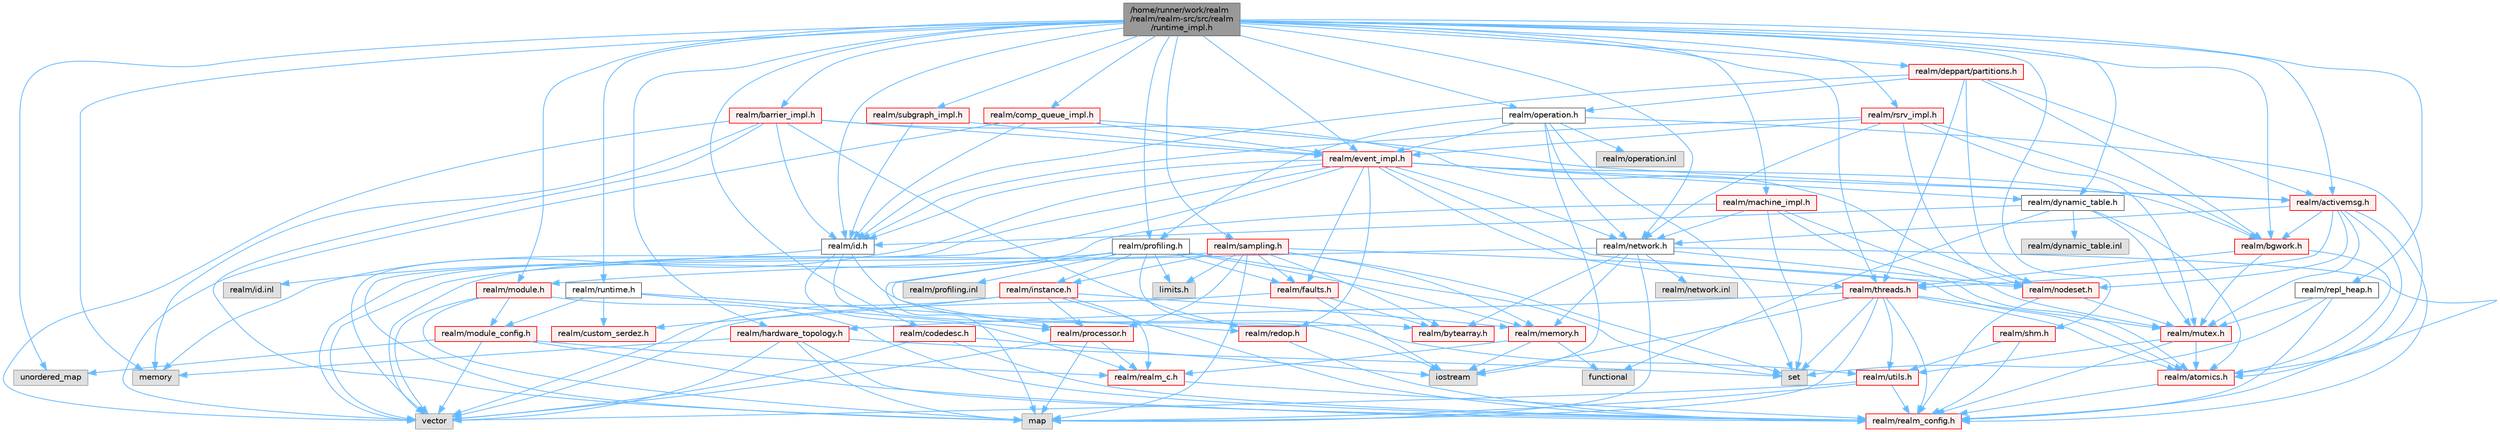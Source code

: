 digraph "/home/runner/work/realm/realm/realm-src/src/realm/runtime_impl.h"
{
 // LATEX_PDF_SIZE
  bgcolor="transparent";
  edge [fontname=Helvetica,fontsize=10,labelfontname=Helvetica,labelfontsize=10];
  node [fontname=Helvetica,fontsize=10,shape=box,height=0.2,width=0.4];
  Node1 [id="Node000001",label="/home/runner/work/realm\l/realm/realm-src/src/realm\l/runtime_impl.h",height=0.2,width=0.4,color="gray40", fillcolor="grey60", style="filled", fontcolor="black",tooltip=" "];
  Node1 -> Node2 [id="edge1_Node000001_Node000002",color="steelblue1",style="solid",tooltip=" "];
  Node2 [id="Node000002",label="realm/runtime.h",height=0.2,width=0.4,color="grey40", fillcolor="white", style="filled",URL="$runtime_8h.html",tooltip=" "];
  Node2 -> Node3 [id="edge2_Node000002_Node000003",color="steelblue1",style="solid",tooltip=" "];
  Node3 [id="Node000003",label="realm/processor.h",height=0.2,width=0.4,color="red", fillcolor="#FFF0F0", style="filled",URL="$processor_8h.html",tooltip=" "];
  Node3 -> Node4 [id="edge3_Node000003_Node000004",color="steelblue1",style="solid",tooltip=" "];
  Node4 [id="Node000004",label="realm/realm_c.h",height=0.2,width=0.4,color="red", fillcolor="#FFF0F0", style="filled",URL="$realm__c_8h.html",tooltip=" "];
  Node4 -> Node5 [id="edge4_Node000004_Node000005",color="steelblue1",style="solid",tooltip=" "];
  Node5 [id="Node000005",label="realm/realm_config.h",height=0.2,width=0.4,color="red", fillcolor="#FFF0F0", style="filled",URL="$realm__config_8h.html",tooltip=" "];
  Node3 -> Node14 [id="edge5_Node000003_Node000014",color="steelblue1",style="solid",tooltip=" "];
  Node14 [id="Node000014",label="vector",height=0.2,width=0.4,color="grey60", fillcolor="#E0E0E0", style="filled",tooltip=" "];
  Node3 -> Node15 [id="edge6_Node000003_Node000015",color="steelblue1",style="solid",tooltip=" "];
  Node15 [id="Node000015",label="map",height=0.2,width=0.4,color="grey60", fillcolor="#E0E0E0", style="filled",tooltip=" "];
  Node2 -> Node26 [id="edge7_Node000002_Node000026",color="steelblue1",style="solid",tooltip=" "];
  Node26 [id="Node000026",label="realm/redop.h",height=0.2,width=0.4,color="red", fillcolor="#FFF0F0", style="filled",URL="$redop_8h.html",tooltip=" "];
  Node26 -> Node5 [id="edge8_Node000026_Node000005",color="steelblue1",style="solid",tooltip=" "];
  Node2 -> Node29 [id="edge9_Node000002_Node000029",color="steelblue1",style="solid",tooltip=" "];
  Node29 [id="Node000029",label="realm/custom_serdez.h",height=0.2,width=0.4,color="red", fillcolor="#FFF0F0", style="filled",URL="$custom__serdez_8h.html",tooltip=" "];
  Node2 -> Node38 [id="edge10_Node000002_Node000038",color="steelblue1",style="solid",tooltip=" "];
  Node38 [id="Node000038",label="realm/module_config.h",height=0.2,width=0.4,color="red", fillcolor="#FFF0F0", style="filled",URL="$module__config_8h.html",tooltip=" "];
  Node38 -> Node5 [id="edge11_Node000038_Node000005",color="steelblue1",style="solid",tooltip=" "];
  Node38 -> Node4 [id="edge12_Node000038_Node000004",color="steelblue1",style="solid",tooltip=" "];
  Node38 -> Node39 [id="edge13_Node000038_Node000039",color="steelblue1",style="solid",tooltip=" "];
  Node39 [id="Node000039",label="unordered_map",height=0.2,width=0.4,color="grey60", fillcolor="#E0E0E0", style="filled",tooltip=" "];
  Node38 -> Node14 [id="edge14_Node000038_Node000014",color="steelblue1",style="solid",tooltip=" "];
  Node1 -> Node41 [id="edge15_Node000001_Node000041",color="steelblue1",style="solid",tooltip=" "];
  Node41 [id="Node000041",label="realm/id.h",height=0.2,width=0.4,color="grey40", fillcolor="white", style="filled",URL="$id_8h.html",tooltip=" "];
  Node41 -> Node4 [id="edge16_Node000041_Node000004",color="steelblue1",style="solid",tooltip=" "];
  Node41 -> Node11 [id="edge17_Node000041_Node000011",color="steelblue1",style="solid",tooltip=" "];
  Node11 [id="Node000011",label="realm/utils.h",height=0.2,width=0.4,color="red", fillcolor="#FFF0F0", style="filled",URL="$utils_8h.html",tooltip=" "];
  Node11 -> Node5 [id="edge18_Node000011_Node000005",color="steelblue1",style="solid",tooltip=" "];
  Node11 -> Node14 [id="edge19_Node000011_Node000014",color="steelblue1",style="solid",tooltip=" "];
  Node11 -> Node15 [id="edge20_Node000011_Node000015",color="steelblue1",style="solid",tooltip=" "];
  Node41 -> Node21 [id="edge21_Node000041_Node000021",color="steelblue1",style="solid",tooltip=" "];
  Node21 [id="Node000021",label="iostream",height=0.2,width=0.4,color="grey60", fillcolor="#E0E0E0", style="filled",tooltip=" "];
  Node41 -> Node42 [id="edge22_Node000041_Node000042",color="steelblue1",style="solid",tooltip=" "];
  Node42 [id="Node000042",label="realm/id.inl",height=0.2,width=0.4,color="grey60", fillcolor="#E0E0E0", style="filled",tooltip=" "];
  Node1 -> Node43 [id="edge23_Node000001_Node000043",color="steelblue1",style="solid",tooltip=" "];
  Node43 [id="Node000043",label="realm/network.h",height=0.2,width=0.4,color="grey40", fillcolor="white", style="filled",URL="$network_8h.html",tooltip=" "];
  Node43 -> Node5 [id="edge24_Node000043_Node000005",color="steelblue1",style="solid",tooltip=" "];
  Node43 -> Node44 [id="edge25_Node000043_Node000044",color="steelblue1",style="solid",tooltip=" "];
  Node44 [id="Node000044",label="realm/module.h",height=0.2,width=0.4,color="red", fillcolor="#FFF0F0", style="filled",URL="$module_8h.html",tooltip=" "];
  Node44 -> Node5 [id="edge26_Node000044_Node000005",color="steelblue1",style="solid",tooltip=" "];
  Node44 -> Node38 [id="edge27_Node000044_Node000038",color="steelblue1",style="solid",tooltip=" "];
  Node44 -> Node14 [id="edge28_Node000044_Node000014",color="steelblue1",style="solid",tooltip=" "];
  Node44 -> Node15 [id="edge29_Node000044_Node000015",color="steelblue1",style="solid",tooltip=" "];
  Node43 -> Node45 [id="edge30_Node000043_Node000045",color="steelblue1",style="solid",tooltip=" "];
  Node45 [id="Node000045",label="realm/nodeset.h",height=0.2,width=0.4,color="red", fillcolor="#FFF0F0", style="filled",URL="$nodeset_8h.html",tooltip=" "];
  Node45 -> Node5 [id="edge31_Node000045_Node000005",color="steelblue1",style="solid",tooltip=" "];
  Node45 -> Node46 [id="edge32_Node000045_Node000046",color="steelblue1",style="solid",tooltip=" "];
  Node46 [id="Node000046",label="realm/mutex.h",height=0.2,width=0.4,color="red", fillcolor="#FFF0F0", style="filled",URL="$mutex_8h.html",tooltip=" "];
  Node46 -> Node5 [id="edge33_Node000046_Node000005",color="steelblue1",style="solid",tooltip=" "];
  Node46 -> Node11 [id="edge34_Node000046_Node000011",color="steelblue1",style="solid",tooltip=" "];
  Node46 -> Node47 [id="edge35_Node000046_Node000047",color="steelblue1",style="solid",tooltip=" "];
  Node47 [id="Node000047",label="realm/atomics.h",height=0.2,width=0.4,color="red", fillcolor="#FFF0F0", style="filled",URL="$atomics_8h.html",tooltip=" "];
  Node47 -> Node5 [id="edge36_Node000047_Node000005",color="steelblue1",style="solid",tooltip=" "];
  Node43 -> Node20 [id="edge37_Node000043_Node000020",color="steelblue1",style="solid",tooltip=" "];
  Node20 [id="Node000020",label="realm/memory.h",height=0.2,width=0.4,color="red", fillcolor="#FFF0F0", style="filled",URL="$memory_8h.html",tooltip=" "];
  Node20 -> Node4 [id="edge38_Node000020_Node000004",color="steelblue1",style="solid",tooltip=" "];
  Node20 -> Node21 [id="edge39_Node000020_Node000021",color="steelblue1",style="solid",tooltip=" "];
  Node20 -> Node22 [id="edge40_Node000020_Node000022",color="steelblue1",style="solid",tooltip=" "];
  Node22 [id="Node000022",label="functional",height=0.2,width=0.4,color="grey60", fillcolor="#E0E0E0", style="filled",tooltip=" "];
  Node43 -> Node31 [id="edge41_Node000043_Node000031",color="steelblue1",style="solid",tooltip=" "];
  Node31 [id="Node000031",label="realm/bytearray.h",height=0.2,width=0.4,color="red", fillcolor="#FFF0F0", style="filled",URL="$bytearray_8h.html",tooltip=" "];
  Node43 -> Node15 [id="edge42_Node000043_Node000015",color="steelblue1",style="solid",tooltip=" "];
  Node43 -> Node53 [id="edge43_Node000043_Node000053",color="steelblue1",style="solid",tooltip=" "];
  Node53 [id="Node000053",label="realm/network.inl",height=0.2,width=0.4,color="grey60", fillcolor="#E0E0E0", style="filled",tooltip=" "];
  Node1 -> Node54 [id="edge44_Node000001_Node000054",color="steelblue1",style="solid",tooltip=" "];
  Node54 [id="Node000054",label="realm/operation.h",height=0.2,width=0.4,color="grey40", fillcolor="white", style="filled",URL="$operation_8h.html",tooltip=" "];
  Node54 -> Node55 [id="edge45_Node000054_Node000055",color="steelblue1",style="solid",tooltip=" "];
  Node55 [id="Node000055",label="realm/profiling.h",height=0.2,width=0.4,color="grey40", fillcolor="white", style="filled",URL="$profiling_8h.html",tooltip=" "];
  Node55 -> Node56 [id="edge46_Node000055_Node000056",color="steelblue1",style="solid",tooltip=" "];
  Node56 [id="Node000056",label="limits.h",height=0.2,width=0.4,color="grey60", fillcolor="#E0E0E0", style="filled",tooltip=" "];
  Node55 -> Node14 [id="edge47_Node000055_Node000014",color="steelblue1",style="solid",tooltip=" "];
  Node55 -> Node23 [id="edge48_Node000055_Node000023",color="steelblue1",style="solid",tooltip=" "];
  Node23 [id="Node000023",label="set",height=0.2,width=0.4,color="grey60", fillcolor="#E0E0E0", style="filled",tooltip=" "];
  Node55 -> Node15 [id="edge49_Node000055_Node000015",color="steelblue1",style="solid",tooltip=" "];
  Node55 -> Node31 [id="edge50_Node000055_Node000031",color="steelblue1",style="solid",tooltip=" "];
  Node55 -> Node3 [id="edge51_Node000055_Node000003",color="steelblue1",style="solid",tooltip=" "];
  Node55 -> Node20 [id="edge52_Node000055_Node000020",color="steelblue1",style="solid",tooltip=" "];
  Node55 -> Node57 [id="edge53_Node000055_Node000057",color="steelblue1",style="solid",tooltip=" "];
  Node57 [id="Node000057",label="realm/instance.h",height=0.2,width=0.4,color="red", fillcolor="#FFF0F0", style="filled",URL="$instance_8h.html",tooltip=" "];
  Node57 -> Node5 [id="edge54_Node000057_Node000005",color="steelblue1",style="solid",tooltip=" "];
  Node57 -> Node4 [id="edge55_Node000057_Node000004",color="steelblue1",style="solid",tooltip=" "];
  Node57 -> Node20 [id="edge56_Node000057_Node000020",color="steelblue1",style="solid",tooltip=" "];
  Node57 -> Node3 [id="edge57_Node000057_Node000003",color="steelblue1",style="solid",tooltip=" "];
  Node57 -> Node29 [id="edge58_Node000057_Node000029",color="steelblue1",style="solid",tooltip=" "];
  Node57 -> Node14 [id="edge59_Node000057_Node000014",color="steelblue1",style="solid",tooltip=" "];
  Node55 -> Node61 [id="edge60_Node000055_Node000061",color="steelblue1",style="solid",tooltip=" "];
  Node61 [id="Node000061",label="realm/faults.h",height=0.2,width=0.4,color="red", fillcolor="#FFF0F0", style="filled",URL="$faults_8h.html",tooltip=" "];
  Node61 -> Node31 [id="edge61_Node000061_Node000031",color="steelblue1",style="solid",tooltip=" "];
  Node61 -> Node14 [id="edge62_Node000061_Node000014",color="steelblue1",style="solid",tooltip=" "];
  Node61 -> Node21 [id="edge63_Node000061_Node000021",color="steelblue1",style="solid",tooltip=" "];
  Node55 -> Node62 [id="edge64_Node000055_Node000062",color="steelblue1",style="solid",tooltip=" "];
  Node62 [id="Node000062",label="realm/profiling.inl",height=0.2,width=0.4,color="grey60", fillcolor="#E0E0E0", style="filled",tooltip=" "];
  Node54 -> Node63 [id="edge65_Node000054_Node000063",color="steelblue1",style="solid",tooltip=" "];
  Node63 [id="Node000063",label="realm/event_impl.h",height=0.2,width=0.4,color="red", fillcolor="#FFF0F0", style="filled",URL="$event__impl_8h.html",tooltip=" "];
  Node63 -> Node41 [id="edge66_Node000063_Node000041",color="steelblue1",style="solid",tooltip=" "];
  Node63 -> Node45 [id="edge67_Node000063_Node000045",color="steelblue1",style="solid",tooltip=" "];
  Node63 -> Node61 [id="edge68_Node000063_Node000061",color="steelblue1",style="solid",tooltip=" "];
  Node63 -> Node43 [id="edge69_Node000063_Node000043",color="steelblue1",style="solid",tooltip=" "];
  Node63 -> Node64 [id="edge70_Node000063_Node000064",color="steelblue1",style="solid",tooltip=" "];
  Node64 [id="Node000064",label="realm/activemsg.h",height=0.2,width=0.4,color="red", fillcolor="#FFF0F0", style="filled",URL="$activemsg_8h.html",tooltip=" "];
  Node64 -> Node5 [id="edge71_Node000064_Node000005",color="steelblue1",style="solid",tooltip=" "];
  Node64 -> Node46 [id="edge72_Node000064_Node000046",color="steelblue1",style="solid",tooltip=" "];
  Node64 -> Node45 [id="edge73_Node000064_Node000045",color="steelblue1",style="solid",tooltip=" "];
  Node64 -> Node43 [id="edge74_Node000064_Node000043",color="steelblue1",style="solid",tooltip=" "];
  Node64 -> Node47 [id="edge75_Node000064_Node000047",color="steelblue1",style="solid",tooltip=" "];
  Node64 -> Node67 [id="edge76_Node000064_Node000067",color="steelblue1",style="solid",tooltip=" "];
  Node67 [id="Node000067",label="realm/threads.h",height=0.2,width=0.4,color="red", fillcolor="#FFF0F0", style="filled",URL="$threads_8h.html",tooltip=" "];
  Node67 -> Node5 [id="edge77_Node000067_Node000005",color="steelblue1",style="solid",tooltip=" "];
  Node67 -> Node46 [id="edge78_Node000067_Node000046",color="steelblue1",style="solid",tooltip=" "];
  Node67 -> Node47 [id="edge79_Node000067_Node000047",color="steelblue1",style="solid",tooltip=" "];
  Node67 -> Node11 [id="edge80_Node000067_Node000011",color="steelblue1",style="solid",tooltip=" "];
  Node67 -> Node68 [id="edge81_Node000067_Node000068",color="steelblue1",style="solid",tooltip=" "];
  Node68 [id="Node000068",label="realm/hardware_topology.h",height=0.2,width=0.4,color="red", fillcolor="#FFF0F0", style="filled",URL="$hardware__topology_8h.html",tooltip=" "];
  Node68 -> Node5 [id="edge82_Node000068_Node000005",color="steelblue1",style="solid",tooltip=" "];
  Node68 -> Node69 [id="edge83_Node000068_Node000069",color="steelblue1",style="solid",tooltip=" "];
  Node69 [id="Node000069",label="memory",height=0.2,width=0.4,color="grey60", fillcolor="#E0E0E0", style="filled",tooltip=" "];
  Node68 -> Node23 [id="edge84_Node000068_Node000023",color="steelblue1",style="solid",tooltip=" "];
  Node68 -> Node15 [id="edge85_Node000068_Node000015",color="steelblue1",style="solid",tooltip=" "];
  Node68 -> Node14 [id="edge86_Node000068_Node000014",color="steelblue1",style="solid",tooltip=" "];
  Node67 -> Node23 [id="edge87_Node000067_Node000023",color="steelblue1",style="solid",tooltip=" "];
  Node67 -> Node15 [id="edge88_Node000067_Node000015",color="steelblue1",style="solid",tooltip=" "];
  Node67 -> Node21 [id="edge89_Node000067_Node000021",color="steelblue1",style="solid",tooltip=" "];
  Node64 -> Node72 [id="edge90_Node000064_Node000072",color="steelblue1",style="solid",tooltip=" "];
  Node72 [id="Node000072",label="realm/bgwork.h",height=0.2,width=0.4,color="red", fillcolor="#FFF0F0", style="filled",URL="$bgwork_8h.html",tooltip=" "];
  Node72 -> Node47 [id="edge91_Node000072_Node000047",color="steelblue1",style="solid",tooltip=" "];
  Node72 -> Node67 [id="edge92_Node000072_Node000067",color="steelblue1",style="solid",tooltip=" "];
  Node72 -> Node46 [id="edge93_Node000072_Node000046",color="steelblue1",style="solid",tooltip=" "];
  Node63 -> Node67 [id="edge94_Node000063_Node000067",color="steelblue1",style="solid",tooltip=" "];
  Node63 -> Node26 [id="edge95_Node000063_Node000026",color="steelblue1",style="solid",tooltip=" "];
  Node63 -> Node72 [id="edge96_Node000063_Node000072",color="steelblue1",style="solid",tooltip=" "];
  Node63 -> Node85 [id="edge97_Node000063_Node000085",color="steelblue1",style="solid",tooltip=" "];
  Node85 [id="Node000085",label="realm/dynamic_table.h",height=0.2,width=0.4,color="grey40", fillcolor="white", style="filled",URL="$dynamic__table_8h.html",tooltip=" "];
  Node85 -> Node47 [id="edge98_Node000085_Node000047",color="steelblue1",style="solid",tooltip=" "];
  Node85 -> Node41 [id="edge99_Node000085_Node000041",color="steelblue1",style="solid",tooltip=" "];
  Node85 -> Node46 [id="edge100_Node000085_Node000046",color="steelblue1",style="solid",tooltip=" "];
  Node85 -> Node22 [id="edge101_Node000085_Node000022",color="steelblue1",style="solid",tooltip=" "];
  Node85 -> Node86 [id="edge102_Node000085_Node000086",color="steelblue1",style="solid",tooltip=" "];
  Node86 [id="Node000086",label="realm/dynamic_table.inl",height=0.2,width=0.4,color="grey60", fillcolor="#E0E0E0", style="filled",tooltip=" "];
  Node63 -> Node14 [id="edge103_Node000063_Node000014",color="steelblue1",style="solid",tooltip=" "];
  Node63 -> Node15 [id="edge104_Node000063_Node000015",color="steelblue1",style="solid",tooltip=" "];
  Node63 -> Node69 [id="edge105_Node000063_Node000069",color="steelblue1",style="solid",tooltip=" "];
  Node54 -> Node47 [id="edge106_Node000054_Node000047",color="steelblue1",style="solid",tooltip=" "];
  Node54 -> Node43 [id="edge107_Node000054_Node000043",color="steelblue1",style="solid",tooltip=" "];
  Node54 -> Node23 [id="edge108_Node000054_Node000023",color="steelblue1",style="solid",tooltip=" "];
  Node54 -> Node21 [id="edge109_Node000054_Node000021",color="steelblue1",style="solid",tooltip=" "];
  Node54 -> Node88 [id="edge110_Node000054_Node000088",color="steelblue1",style="solid",tooltip=" "];
  Node88 [id="Node000088",label="realm/operation.inl",height=0.2,width=0.4,color="grey60", fillcolor="#E0E0E0", style="filled",tooltip=" "];
  Node1 -> Node55 [id="edge111_Node000001_Node000055",color="steelblue1",style="solid",tooltip=" "];
  Node1 -> Node85 [id="edge112_Node000001_Node000085",color="steelblue1",style="solid",tooltip=" "];
  Node1 -> Node89 [id="edge113_Node000001_Node000089",color="steelblue1",style="solid",tooltip=" "];
  Node89 [id="Node000089",label="realm/codedesc.h",height=0.2,width=0.4,color="red", fillcolor="#FFF0F0", style="filled",URL="$codedesc_8h.html",tooltip=" "];
  Node89 -> Node5 [id="edge114_Node000089_Node000005",color="steelblue1",style="solid",tooltip=" "];
  Node89 -> Node14 [id="edge115_Node000089_Node000014",color="steelblue1",style="solid",tooltip=" "];
  Node89 -> Node21 [id="edge116_Node000089_Node000021",color="steelblue1",style="solid",tooltip=" "];
  Node1 -> Node91 [id="edge117_Node000001_Node000091",color="steelblue1",style="solid",tooltip=" "];
  Node91 [id="Node000091",label="realm/deppart/partitions.h",height=0.2,width=0.4,color="red", fillcolor="#FFF0F0", style="filled",URL="$partitions_8h.html",tooltip=" "];
  Node91 -> Node64 [id="edge118_Node000091_Node000064",color="steelblue1",style="solid",tooltip=" "];
  Node91 -> Node41 [id="edge119_Node000091_Node000041",color="steelblue1",style="solid",tooltip=" "];
  Node91 -> Node54 [id="edge120_Node000091_Node000054",color="steelblue1",style="solid",tooltip=" "];
  Node91 -> Node67 [id="edge121_Node000091_Node000067",color="steelblue1",style="solid",tooltip=" "];
  Node91 -> Node45 [id="edge122_Node000091_Node000045",color="steelblue1",style="solid",tooltip=" "];
  Node91 -> Node72 [id="edge123_Node000091_Node000072",color="steelblue1",style="solid",tooltip=" "];
  Node1 -> Node109 [id="edge124_Node000001_Node000109",color="steelblue1",style="solid",tooltip=" "];
  Node109 [id="Node000109",label="realm/comp_queue_impl.h",height=0.2,width=0.4,color="red", fillcolor="#FFF0F0", style="filled",URL="$comp__queue__impl_8h.html",tooltip=" "];
  Node109 -> Node41 [id="edge125_Node000109_Node000041",color="steelblue1",style="solid",tooltip=" "];
  Node109 -> Node64 [id="edge126_Node000109_Node000064",color="steelblue1",style="solid",tooltip=" "];
  Node109 -> Node63 [id="edge127_Node000109_Node000063",color="steelblue1",style="solid",tooltip=" "];
  Node109 -> Node14 [id="edge128_Node000109_Node000014",color="steelblue1",style="solid",tooltip=" "];
  Node1 -> Node63 [id="edge129_Node000001_Node000063",color="steelblue1",style="solid",tooltip=" "];
  Node1 -> Node110 [id="edge130_Node000001_Node000110",color="steelblue1",style="solid",tooltip=" "];
  Node110 [id="Node000110",label="realm/barrier_impl.h",height=0.2,width=0.4,color="red", fillcolor="#FFF0F0", style="filled",URL="$barrier__impl_8h.html",tooltip=" "];
  Node110 -> Node63 [id="edge131_Node000110_Node000063",color="steelblue1",style="solid",tooltip=" "];
  Node110 -> Node41 [id="edge132_Node000110_Node000041",color="steelblue1",style="solid",tooltip=" "];
  Node110 -> Node45 [id="edge133_Node000110_Node000045",color="steelblue1",style="solid",tooltip=" "];
  Node110 -> Node26 [id="edge134_Node000110_Node000026",color="steelblue1",style="solid",tooltip=" "];
  Node110 -> Node14 [id="edge135_Node000110_Node000014",color="steelblue1",style="solid",tooltip=" "];
  Node110 -> Node15 [id="edge136_Node000110_Node000015",color="steelblue1",style="solid",tooltip=" "];
  Node110 -> Node69 [id="edge137_Node000110_Node000069",color="steelblue1",style="solid",tooltip=" "];
  Node1 -> Node112 [id="edge138_Node000001_Node000112",color="steelblue1",style="solid",tooltip=" "];
  Node112 [id="Node000112",label="realm/rsrv_impl.h",height=0.2,width=0.4,color="red", fillcolor="#FFF0F0", style="filled",URL="$rsrv__impl_8h.html",tooltip=" "];
  Node112 -> Node41 [id="edge139_Node000112_Node000041",color="steelblue1",style="solid",tooltip=" "];
  Node112 -> Node43 [id="edge140_Node000112_Node000043",color="steelblue1",style="solid",tooltip=" "];
  Node112 -> Node45 [id="edge141_Node000112_Node000045",color="steelblue1",style="solid",tooltip=" "];
  Node112 -> Node46 [id="edge142_Node000112_Node000046",color="steelblue1",style="solid",tooltip=" "];
  Node112 -> Node72 [id="edge143_Node000112_Node000072",color="steelblue1",style="solid",tooltip=" "];
  Node112 -> Node63 [id="edge144_Node000112_Node000063",color="steelblue1",style="solid",tooltip=" "];
  Node1 -> Node115 [id="edge145_Node000001_Node000115",color="steelblue1",style="solid",tooltip=" "];
  Node115 [id="Node000115",label="realm/subgraph_impl.h",height=0.2,width=0.4,color="red", fillcolor="#FFF0F0", style="filled",URL="$subgraph__impl_8h.html",tooltip=" "];
  Node115 -> Node41 [id="edge146_Node000115_Node000041",color="steelblue1",style="solid",tooltip=" "];
  Node115 -> Node63 [id="edge147_Node000115_Node000063",color="steelblue1",style="solid",tooltip=" "];
  Node1 -> Node118 [id="edge148_Node000001_Node000118",color="steelblue1",style="solid",tooltip=" "];
  Node118 [id="Node000118",label="realm/machine_impl.h",height=0.2,width=0.4,color="red", fillcolor="#FFF0F0", style="filled",URL="$machine__impl_8h.html",tooltip=" "];
  Node118 -> Node43 [id="edge149_Node000118_Node000043",color="steelblue1",style="solid",tooltip=" "];
  Node118 -> Node46 [id="edge150_Node000118_Node000046",color="steelblue1",style="solid",tooltip=" "];
  Node118 -> Node47 [id="edge151_Node000118_Node000047",color="steelblue1",style="solid",tooltip=" "];
  Node118 -> Node14 [id="edge152_Node000118_Node000014",color="steelblue1",style="solid",tooltip=" "];
  Node118 -> Node23 [id="edge153_Node000118_Node000023",color="steelblue1",style="solid",tooltip=" "];
  Node1 -> Node67 [id="edge154_Node000001_Node000067",color="steelblue1",style="solid",tooltip=" "];
  Node1 -> Node99 [id="edge155_Node000001_Node000099",color="steelblue1",style="solid",tooltip=" "];
  Node99 [id="Node000099",label="realm/sampling.h",height=0.2,width=0.4,color="red", fillcolor="#FFF0F0", style="filled",URL="$sampling_8h.html",tooltip=" "];
  Node99 -> Node56 [id="edge156_Node000099_Node000056",color="steelblue1",style="solid",tooltip=" "];
  Node99 -> Node14 [id="edge157_Node000099_Node000014",color="steelblue1",style="solid",tooltip=" "];
  Node99 -> Node23 [id="edge158_Node000099_Node000023",color="steelblue1",style="solid",tooltip=" "];
  Node99 -> Node15 [id="edge159_Node000099_Node000015",color="steelblue1",style="solid",tooltip=" "];
  Node99 -> Node31 [id="edge160_Node000099_Node000031",color="steelblue1",style="solid",tooltip=" "];
  Node99 -> Node3 [id="edge161_Node000099_Node000003",color="steelblue1",style="solid",tooltip=" "];
  Node99 -> Node20 [id="edge162_Node000099_Node000020",color="steelblue1",style="solid",tooltip=" "];
  Node99 -> Node57 [id="edge163_Node000099_Node000057",color="steelblue1",style="solid",tooltip=" "];
  Node99 -> Node61 [id="edge164_Node000099_Node000061",color="steelblue1",style="solid",tooltip=" "];
  Node99 -> Node47 [id="edge165_Node000099_Node000047",color="steelblue1",style="solid",tooltip=" "];
  Node1 -> Node44 [id="edge166_Node000001_Node000044",color="steelblue1",style="solid",tooltip=" "];
  Node1 -> Node72 [id="edge167_Node000001_Node000072",color="steelblue1",style="solid",tooltip=" "];
  Node1 -> Node64 [id="edge168_Node000001_Node000064",color="steelblue1",style="solid",tooltip=" "];
  Node1 -> Node121 [id="edge169_Node000001_Node000121",color="steelblue1",style="solid",tooltip=" "];
  Node121 [id="Node000121",label="realm/repl_heap.h",height=0.2,width=0.4,color="grey40", fillcolor="white", style="filled",URL="$repl__heap_8h.html",tooltip=" "];
  Node121 -> Node5 [id="edge170_Node000121_Node000005",color="steelblue1",style="solid",tooltip=" "];
  Node121 -> Node46 [id="edge171_Node000121_Node000046",color="steelblue1",style="solid",tooltip=" "];
  Node121 -> Node23 [id="edge172_Node000121_Node000023",color="steelblue1",style="solid",tooltip=" "];
  Node1 -> Node122 [id="edge173_Node000001_Node000122",color="steelblue1",style="solid",tooltip=" "];
  Node122 [id="Node000122",label="realm/shm.h",height=0.2,width=0.4,color="red", fillcolor="#FFF0F0", style="filled",URL="$shm_8h.html",tooltip=" "];
  Node122 -> Node5 [id="edge174_Node000122_Node000005",color="steelblue1",style="solid",tooltip=" "];
  Node122 -> Node11 [id="edge175_Node000122_Node000011",color="steelblue1",style="solid",tooltip=" "];
  Node1 -> Node68 [id="edge176_Node000001_Node000068",color="steelblue1",style="solid",tooltip=" "];
  Node1 -> Node39 [id="edge177_Node000001_Node000039",color="steelblue1",style="solid",tooltip=" "];
  Node1 -> Node69 [id="edge178_Node000001_Node000069",color="steelblue1",style="solid",tooltip=" "];
}
